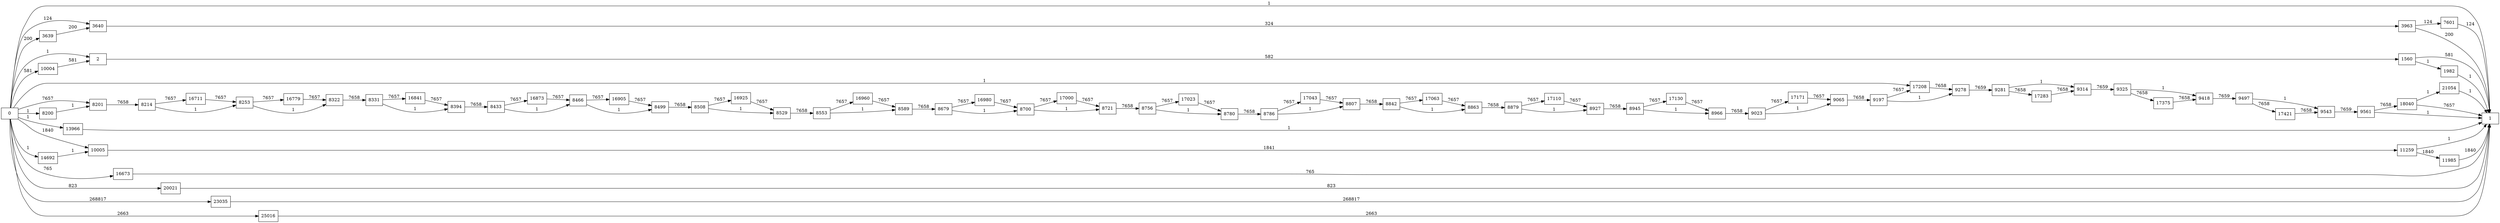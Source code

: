digraph {
	graph [rankdir=LR]
	node [shape=rectangle]
	2 -> 1560 [label=582]
	1560 -> 1 [label=581]
	1560 -> 1982 [label=1]
	1982 -> 1 [label=1]
	3639 -> 3640 [label=200]
	3640 -> 3963 [label=324]
	3963 -> 1 [label=200]
	3963 -> 7601 [label=124]
	7601 -> 1 [label=124]
	8200 -> 8201 [label=1]
	8201 -> 8214 [label=7658]
	8214 -> 8253 [label=1]
	8214 -> 16711 [label=7657]
	8253 -> 8322 [label=1]
	8253 -> 16779 [label=7657]
	8322 -> 8331 [label=7658]
	8331 -> 8394 [label=1]
	8331 -> 16841 [label=7657]
	8394 -> 8433 [label=7658]
	8433 -> 8466 [label=1]
	8433 -> 16873 [label=7657]
	8466 -> 8499 [label=1]
	8466 -> 16905 [label=7657]
	8499 -> 8508 [label=7658]
	8508 -> 8529 [label=1]
	8508 -> 16925 [label=7657]
	8529 -> 8553 [label=7658]
	8553 -> 8589 [label=1]
	8553 -> 16960 [label=7657]
	8589 -> 8679 [label=7658]
	8679 -> 8700 [label=1]
	8679 -> 16980 [label=7657]
	8700 -> 8721 [label=1]
	8700 -> 17000 [label=7657]
	8721 -> 8756 [label=7658]
	8756 -> 8780 [label=1]
	8756 -> 17023 [label=7657]
	8780 -> 8786 [label=7658]
	8786 -> 8807 [label=1]
	8786 -> 17043 [label=7657]
	8807 -> 8842 [label=7658]
	8842 -> 8863 [label=1]
	8842 -> 17063 [label=7657]
	8863 -> 8879 [label=7658]
	8879 -> 8927 [label=1]
	8879 -> 17110 [label=7657]
	8927 -> 8945 [label=7658]
	8945 -> 8966 [label=1]
	8945 -> 17130 [label=7657]
	8966 -> 9023 [label=7658]
	9023 -> 9065 [label=1]
	9023 -> 17171 [label=7657]
	9065 -> 9197 [label=7658]
	9197 -> 9278 [label=1]
	9197 -> 17208 [label=7657]
	9278 -> 9281 [label=7659]
	9281 -> 9314 [label=1]
	9281 -> 17283 [label=7658]
	9314 -> 9325 [label=7659]
	9325 -> 9418 [label=1]
	9325 -> 17375 [label=7658]
	9418 -> 9497 [label=7659]
	9497 -> 9543 [label=1]
	9497 -> 17421 [label=7658]
	9543 -> 9561 [label=7659]
	9561 -> 1 [label=1]
	9561 -> 18040 [label=7658]
	10004 -> 2 [label=581]
	10005 -> 11259 [label=1841]
	11259 -> 1 [label=1]
	11259 -> 11985 [label=1840]
	11985 -> 1 [label=1840]
	13966 -> 1 [label=1]
	14692 -> 10005 [label=1]
	16673 -> 1 [label=765]
	16711 -> 8253 [label=7657]
	16779 -> 8322 [label=7657]
	16841 -> 8394 [label=7657]
	16873 -> 8466 [label=7657]
	16905 -> 8499 [label=7657]
	16925 -> 8529 [label=7657]
	16960 -> 8589 [label=7657]
	16980 -> 8700 [label=7657]
	17000 -> 8721 [label=7657]
	17023 -> 8780 [label=7657]
	17043 -> 8807 [label=7657]
	17063 -> 8863 [label=7657]
	17110 -> 8927 [label=7657]
	17130 -> 8966 [label=7657]
	17171 -> 9065 [label=7657]
	17208 -> 9278 [label=7658]
	17283 -> 9314 [label=7658]
	17375 -> 9418 [label=7658]
	17421 -> 9543 [label=7658]
	18040 -> 1 [label=7657]
	18040 -> 21054 [label=1]
	20021 -> 1 [label=823]
	21054 -> 1 [label=1]
	23035 -> 1 [label=268817]
	25016 -> 1 [label=2663]
	0 -> 2 [label=1]
	0 -> 3640 [label=124]
	0 -> 10005 [label=1840]
	0 -> 8201 [label=7657]
	0 -> 17208 [label=1]
	0 -> 3639 [label=200]
	0 -> 1 [label=1]
	0 -> 8200 [label=1]
	0 -> 10004 [label=581]
	0 -> 13966 [label=1]
	0 -> 14692 [label=1]
	0 -> 16673 [label=765]
	0 -> 20021 [label=823]
	0 -> 23035 [label=268817]
	0 -> 25016 [label=2663]
}
